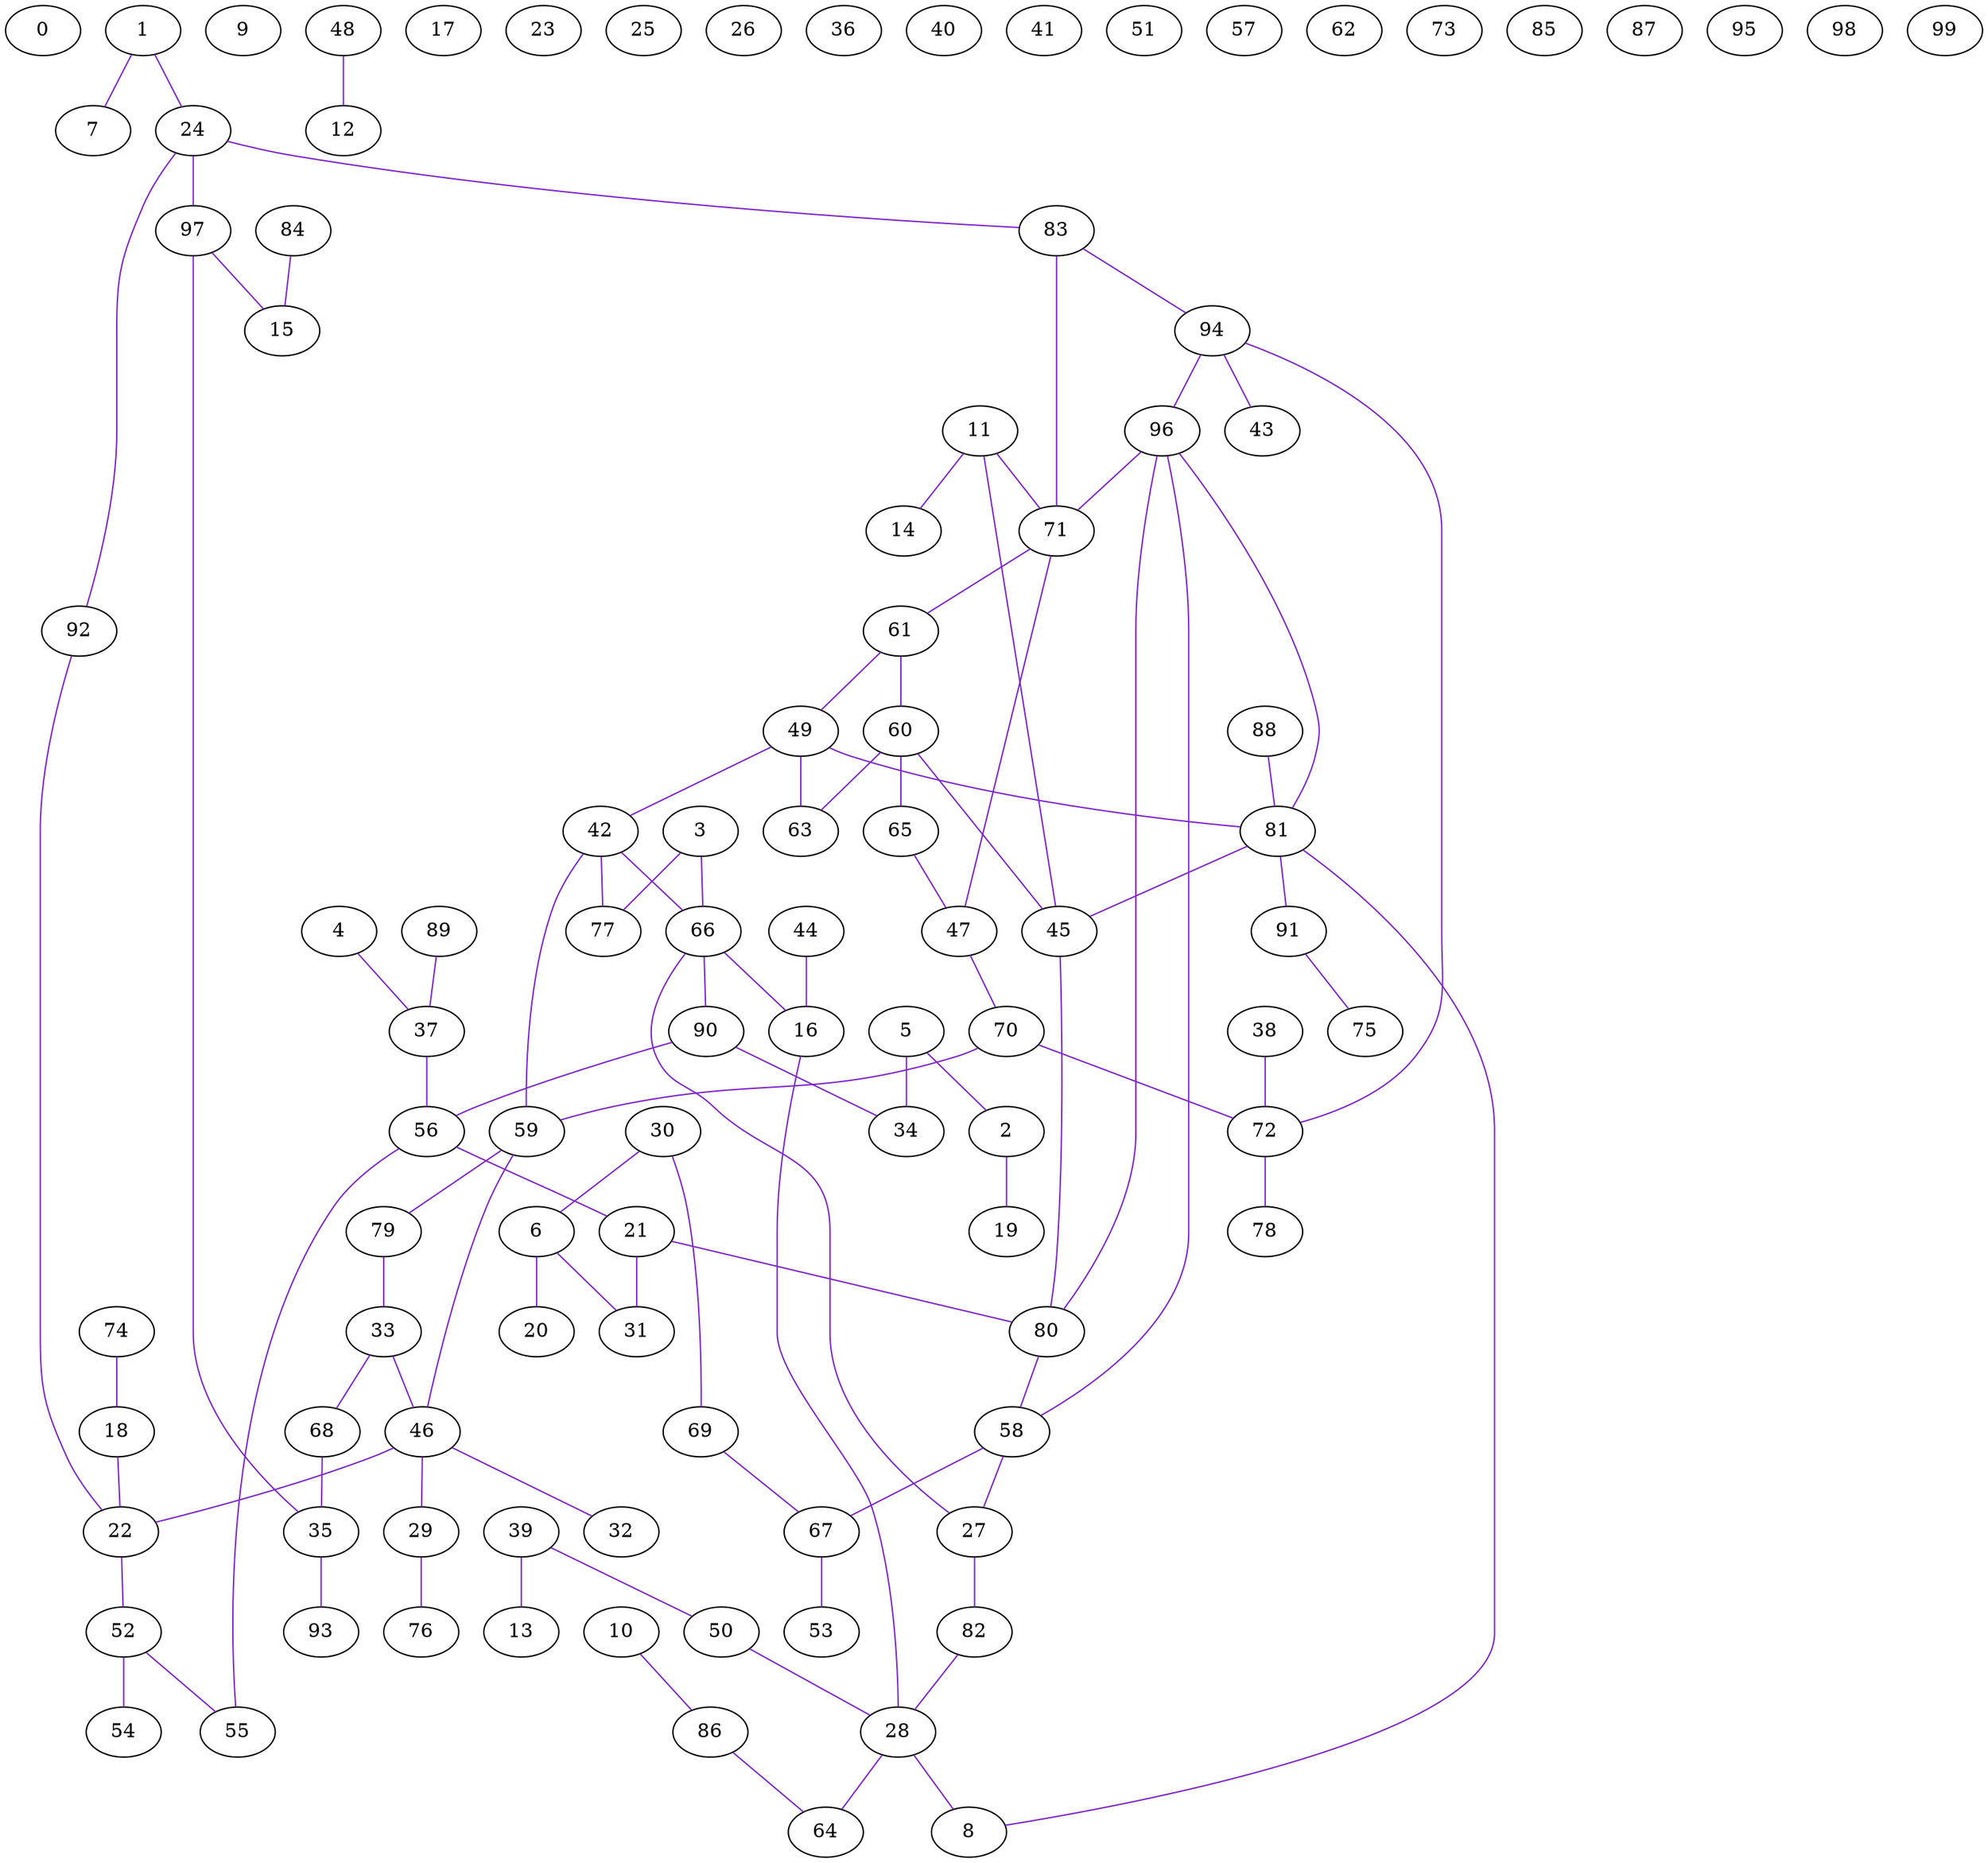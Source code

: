 digraph grafoErdosRenyi_n_100_m_100 {
edge [dir=none, color=purple3]
0;
1;
2;
3;
4;
5;
6;
7;
8;
9;
10;
11;
12;
13;
14;
15;
16;
17;
18;
19;
20;
21;
22;
23;
24;
25;
26;
27;
28;
29;
30;
31;
32;
33;
34;
35;
36;
37;
38;
39;
40;
41;
42;
43;
44;
45;
46;
47;
48;
49;
50;
51;
52;
53;
54;
55;
56;
57;
58;
59;
60;
61;
62;
63;
64;
65;
66;
67;
68;
69;
70;
71;
72;
73;
74;
75;
76;
77;
78;
79;
80;
81;
82;
83;
84;
85;
86;
87;
88;
89;
90;
91;
92;
93;
94;
95;
96;
97;
98;
99;
42 -> 59;
56 -> 21;
11 -> 45;
88 -> 81;
58 -> 96;
42 -> 77;
67 -> 53;
65 -> 47;
30 -> 6;
91 -> 75;
61 -> 49;
59 -> 79;
48 -> 12;
89 -> 37;
47 -> 70;
79 -> 33;
94 -> 43;
37 -> 56;
74 -> 18;
82 -> 28;
39 -> 13;
71 -> 83;
90 -> 34;
72 -> 94;
29 -> 76;
97 -> 15;
24 -> 92;
24 -> 97;
46 -> 22;
52 -> 55;
49 -> 42;
80 -> 58;
56 -> 55;
46 -> 32;
71 -> 61;
58 -> 27;
11 -> 14;
6 -> 20;
3 -> 77;
24 -> 83;
49 -> 63;
60 -> 63;
81 -> 8;
81 -> 91;
44 -> 16;
60 -> 65;
21 -> 80;
96 -> 80;
38 -> 72;
22 -> 52;
66 -> 16;
11 -> 71;
10 -> 86;
45 -> 80;
1 -> 7;
4 -> 37;
33 -> 46;
96 -> 71;
58 -> 67;
30 -> 69;
72 -> 78;
50 -> 28;
60 -> 45;
42 -> 66;
28 -> 8;
5 -> 2;
59 -> 46;
71 -> 47;
3 -> 66;
97 -> 35;
81 -> 45;
84 -> 15;
70 -> 72;
94 -> 96;
69 -> 67;
18 -> 22;
28 -> 64;
66 -> 90;
92 -> 22;
1 -> 24;
33 -> 68;
68 -> 35;
35 -> 93;
96 -> 81;
6 -> 31;
90 -> 56;
52 -> 54;
86 -> 64;
70 -> 59;
27 -> 82;
83 -> 94;
27 -> 66;
61 -> 60;
39 -> 50;
5 -> 34;
21 -> 31;
16 -> 28;
2 -> 19;
46 -> 29;
49 -> 81;
}
